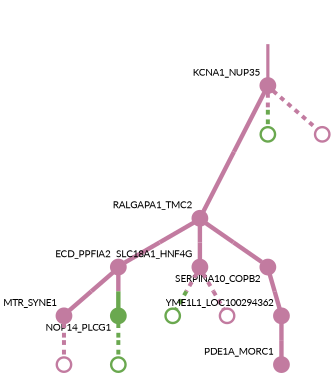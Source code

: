 strict digraph  {
graph[splines=false]; nodesep=0.7; rankdir=TB; ranksep=0.6; forcelabels=true; dpi=600; size=2.5;
0 [color="#c27ba0ff", fillcolor="#c27ba0ff", fixedsize=true, fontname=Lato, fontsize="12pt", height="0.25", label="", penwidth=3, shape=circle, style=filled, xlabel=KCNA1_NUP35];
1 [color="#c27ba0ff", fillcolor="#c27ba0ff", fixedsize=true, fontname=Lato, fontsize="12pt", height="0.25", label="", penwidth=3, shape=circle, style=filled, xlabel=RALGAPA1_TMC2];
9 [color="#6aa84fff", fillcolor="#6aa84fff", fixedsize=true, fontname=Lato, fontsize="12pt", height="0.25", label="", penwidth=3, shape=circle, style=solid, xlabel=""];
12 [color="#c27ba0ff", fillcolor="#c27ba0ff", fixedsize=true, fontname=Lato, fontsize="12pt", height="0.25", label="", penwidth=3, shape=circle, style=solid, xlabel=""];
5 [color="#c27ba0ff", fillcolor="#c27ba0ff", fixedsize=true, fontname=Lato, fontsize="12pt", height="0.25", label="", penwidth=3, shape=circle, style=filled, xlabel=ECD_PPFIA2];
7 [color="#c27ba0ff", fillcolor="#c27ba0ff", fixedsize=true, fontname=Lato, fontsize="12pt", height="0.25", label="", penwidth=3, shape=circle, style=filled, xlabel=SLC18A1_HNF4G];
8 [color="#c27ba0ff", fillcolor="#c27ba0ff", fixedsize=true, fontname=Lato, fontsize="12pt", height="0.25", label="", penwidth=3, shape=circle, style=filled, xlabel=SERPINA10_COPB2];
3 [color="#c27ba0ff", fillcolor="#c27ba0ff", fixedsize=true, fontname=Lato, fontsize="12pt", height="0.25", label="", penwidth=3, shape=circle, style=filled, xlabel=MTR_SYNE1];
13 [color="#c27ba0ff", fillcolor="#c27ba0ff", fixedsize=true, fontname=Lato, fontsize="12pt", height="0.25", label="", penwidth=3, shape=circle, style=solid, xlabel=""];
4 [color="#6aa84fff", fillcolor="#6aa84fff", fixedsize=true, fontname=Lato, fontsize="12pt", height="0.25", label="", penwidth=3, shape=circle, style=filled, xlabel=NOP14_PLCG1];
10 [color="#6aa84fff", fillcolor="#6aa84fff", fixedsize=true, fontname=Lato, fontsize="12pt", height="0.25", label="", penwidth=3, shape=circle, style=solid, xlabel=""];
6 [color="#c27ba0ff", fillcolor="#c27ba0ff", fixedsize=true, fontname=Lato, fontsize="12pt", height="0.25", label="", penwidth=3, shape=circle, style=filled, xlabel=YME1L1_LOC100294362];
2 [color="#c27ba0ff", fillcolor="#c27ba0ff", fixedsize=true, fontname=Lato, fontsize="12pt", height="0.25", label="", penwidth=3, shape=circle, style=filled, xlabel=PDE1A_MORC1];
11 [color="#6aa84fff", fillcolor="#6aa84fff", fixedsize=true, fontname=Lato, fontsize="12pt", height="0.25", label="", penwidth=3, shape=circle, style=solid, xlabel=""];
14 [color="#c27ba0ff", fillcolor="#c27ba0ff", fixedsize=true, fontname=Lato, fontsize="12pt", height="0.25", label="", penwidth=3, shape=circle, style=solid, xlabel=""];
normal [label="", penwidth=3, style=invis, xlabel=KCNA1_NUP35];
0 -> 1  [arrowsize=0, color="#c27ba0ff;0.5:#c27ba0ff", minlen="3.0", penwidth="5.5", style=solid];
0 -> 9  [arrowsize=0, color="#c27ba0ff;0.5:#6aa84fff", minlen="1.25", penwidth=5, style=dashed];
0 -> 12  [arrowsize=0, color="#c27ba0ff;0.5:#c27ba0ff", minlen="1.25", penwidth=5, style=dashed];
1 -> 5  [arrowsize=0, color="#c27ba0ff;0.5:#c27ba0ff", minlen="1.6428571939468384", penwidth="5.5", style=solid];
1 -> 7  [arrowsize=0, color="#c27ba0ff;0.5:#c27ba0ff", minlen="1.5714285373687744", penwidth="5.5", style=solid];
1 -> 8  [arrowsize=0, color="#c27ba0ff;0.5:#c27ba0ff", minlen="1.5", penwidth="5.5", style=solid];
5 -> 3  [arrowsize=0, color="#c27ba0ff;0.5:#c27ba0ff", minlen="1.8571429252624512", penwidth="5.5", style=solid];
5 -> 4  [arrowsize=0, color="#c27ba0ff;0.5:#6aa84fff", minlen="1.7142857313156128", penwidth="5.5", style=solid];
7 -> 11  [arrowsize=0, color="#c27ba0ff;0.5:#6aa84fff", minlen="1.25", penwidth=5, style=dashed];
7 -> 14  [arrowsize=0, color="#c27ba0ff;0.5:#c27ba0ff", minlen="1.25", penwidth=5, style=dashed];
8 -> 6  [arrowsize=0, color="#c27ba0ff;0.5:#c27ba0ff", minlen="1.5714285373687744", penwidth="5.5", style=solid];
3 -> 13  [arrowsize=0, color="#c27ba0ff;0.5:#c27ba0ff", minlen="1.25", penwidth=5, style=dashed];
4 -> 10  [arrowsize=0, color="#6aa84fff;0.5:#6aa84fff", minlen="1.25", penwidth=5, style=dashed];
6 -> 2  [arrowsize=0, color="#c27ba0ff;0.5:#c27ba0ff", minlen="1.9285714626312256", penwidth="5.5", style=solid];
normal -> 0  [arrowsize=0, color="#c27ba0ff", label="", penwidth=4, style=solid];
}
